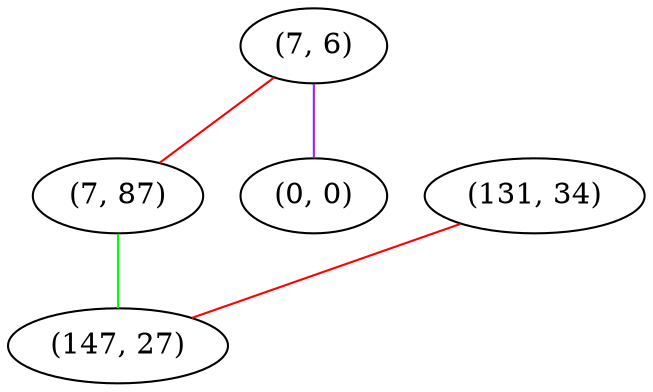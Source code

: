 graph "" {
"(7, 6)";
"(131, 34)";
"(7, 87)";
"(0, 0)";
"(147, 27)";
"(7, 6)" -- "(0, 0)"  [color=purple, key=0, weight=4];
"(7, 6)" -- "(7, 87)"  [color=red, key=0, weight=1];
"(131, 34)" -- "(147, 27)"  [color=red, key=0, weight=1];
"(7, 87)" -- "(147, 27)"  [color=green, key=0, weight=2];
}
